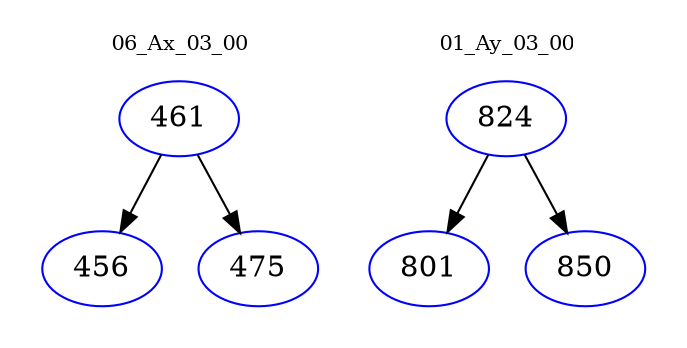 digraph{
subgraph cluster_0 {
color = white
label = "06_Ax_03_00";
fontsize=10;
T0_461 [label="461", color="blue"]
T0_461 -> T0_456 [color="black"]
T0_456 [label="456", color="blue"]
T0_461 -> T0_475 [color="black"]
T0_475 [label="475", color="blue"]
}
subgraph cluster_1 {
color = white
label = "01_Ay_03_00";
fontsize=10;
T1_824 [label="824", color="blue"]
T1_824 -> T1_801 [color="black"]
T1_801 [label="801", color="blue"]
T1_824 -> T1_850 [color="black"]
T1_850 [label="850", color="blue"]
}
}
